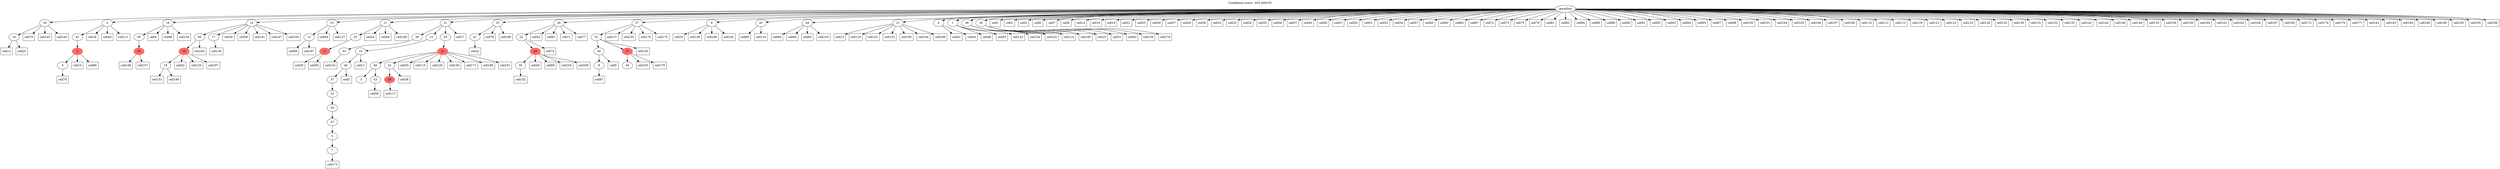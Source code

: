 digraph g {
	"54" -> "55";
	"55" [label="19"];
	"51" -> "52";
	"52" [label="9"];
	"50" -> "51";
	"51" [color=indianred1, style=filled, label="2"];
	"49" -> "50";
	"50" [label="42"];
	"47" -> "48";
	"48" [color=indianred1, style=filled, label="16"];
	"46" -> "47";
	"47" [label="39"];
	"43" -> "44";
	"44" [label="18"];
	"42" -> "43";
	"43" [color=indianred1, style=filled, label="10"];
	"41" -> "42";
	"42" [label="48"];
	"41" -> "45";
	"45" [label="17"];
	"39" -> "40";
	"40" [label="12"];
	"37" -> "38";
	"38" [color=indianred1, style=filled, label="11"];
	"36" -> "37";
	"37" [label="25"];
	"30" -> "31";
	"31" [label="33"];
	"28" -> "29";
	"29" [label="7"];
	"27" -> "28";
	"28" [label="5"];
	"26" -> "27";
	"27" [label="47"];
	"25" -> "26";
	"26" [label="50"];
	"24" -> "25";
	"25" [label="23"];
	"23" -> "24";
	"24" [label="37"];
	"22" -> "23";
	"23" [label="40"];
	"21" -> "22";
	"22" [label="14"];
	"18" -> "19";
	"19" [label="3"];
	"18" -> "20";
	"20" [label="43"];
	"16" -> "17";
	"17" [color=indianred1, style=filled, label="29"];
	"15" -> "16";
	"16" [label="24"];
	"15" -> "18";
	"18" [label="46"];
	"14" -> "15";
	"15" [color=indianred1, style=filled, label="31"];
	"13" -> "14";
	"14" [label="29"];
	"13" -> "21";
	"21" [label="13"];
	"13" -> "30";
	"30" [label="38"];
	"11" -> "12";
	"12" [label="41"];
	"9" -> "10";
	"10" [label="30"];
	"8" -> "9";
	"9" [color=indianred1, style=filled, label="28"];
	"7" -> "8";
	"8" [label="22"];
	"5" -> "6";
	"6" [label="8"];
	"3" -> "4";
	"4" [label="34"];
	"2" -> "3";
	"3" [color=indianred1, style=filled, label="27"];
	"2" -> "5";
	"5" [label="49"];
	"1" -> "2";
	"2" [label="32"];
	"0" -> "1";
	"1" [label="27"];
	"0" -> "7";
	"7" [label="28"];
	"0" -> "11";
	"11" [label="35"];
	"0" -> "13";
	"13" [label="31"];
	"0" -> "32";
	"32" [label="6"];
	"0" -> "33";
	"33" [label="45"];
	"0" -> "34";
	"34" [label="44"];
	"0" -> "35";
	"35" [label="21"];
	"0" -> "36";
	"36" [label="11"];
	"0" -> "39";
	"39" [label="15"];
	"0" -> "41";
	"41" [label="10"];
	"0" -> "46";
	"46" [label="16"];
	"0" -> "49";
	"49" [label="2"];
	"0" -> "53";
	"53" [label="4"];
	"0" -> "54";
	"54" [label="20"];
	"0" -> "56";
	"56" [label="1"];
	"0" -> "57";
	"57" [label="36"];
	"0" -> "58";
	"58" [label="26"];
	"0" [label="germline"];
	"0" -> "cell1";
	"cell1" [shape=box];
	"0" -> "cell2";
	"cell2" [shape=box];
	"0" -> "cell3";
	"cell3" [shape=box];
	"46" -> "cell4";
	"cell4" [shape=box];
	"23" -> "cell5";
	"cell5" [shape=box];
	"0" -> "cell6";
	"cell6" [shape=box];
	"0" -> "cell7";
	"cell7" [shape=box];
	"0" -> "cell8";
	"cell8" [shape=box];
	"5" -> "cell9";
	"cell9" [shape=box];
	"51" -> "cell10";
	"cell10" [shape=box];
	"22" -> "cell11";
	"cell11" [shape=box];
	"55" -> "cell12";
	"cell12" [shape=box];
	"35" -> "cell13";
	"cell13" [shape=box];
	"0" -> "cell14";
	"cell14" [shape=box];
	"58" -> "cell15";
	"cell15" [shape=box];
	"0" -> "cell16";
	"cell16" [shape=box];
	"13" -> "cell17";
	"cell17" [shape=box];
	"49" -> "cell18";
	"cell18" [shape=box];
	"0" -> "cell19";
	"cell19" [shape=box];
	"55" -> "cell20";
	"cell20" [shape=box];
	"0" -> "cell21";
	"cell21" [shape=box];
	"12" -> "cell22";
	"cell22" [shape=box];
	"0" -> "cell23";
	"cell23" [shape=box];
	"36" -> "cell24";
	"cell24" [shape=box];
	"32" -> "cell25";
	"cell25" [shape=box];
	"0" -> "cell26";
	"cell26" [shape=box];
	"0" -> "cell27";
	"cell27" [shape=box];
	"0" -> "cell28";
	"cell28" [shape=box];
	"38" -> "cell29";
	"cell29" [shape=box];
	"0" -> "cell30";
	"cell30" [shape=box];
	"58" -> "cell31";
	"cell31" [shape=box];
	"0" -> "cell32";
	"cell32" [shape=box];
	"0" -> "cell33";
	"cell33" [shape=box];
	"0" -> "cell34";
	"cell34" [shape=box];
	"0" -> "cell35";
	"cell35" [shape=box];
	"0" -> "cell36";
	"cell36" [shape=box];
	"0" -> "cell37";
	"cell37" [shape=box];
	"16" -> "cell38";
	"cell38" [shape=box];
	"41" -> "cell39";
	"cell39" [shape=box];
	"9" -> "cell40";
	"cell40" [shape=box];
	"53" -> "cell41";
	"cell41" [shape=box];
	"43" -> "cell42";
	"cell42" [shape=box];
	"0" -> "cell43";
	"cell43" [shape=box];
	"53" -> "cell44";
	"cell44" [shape=box];
	"0" -> "cell45";
	"cell45" [shape=box];
	"36" -> "cell46";
	"cell46" [shape=box];
	"0" -> "cell47";
	"cell47" [shape=box];
	"56" -> "cell48";
	"cell48" [shape=box];
	"49" -> "cell49";
	"cell49" [shape=box];
	"0" -> "cell50";
	"cell50" [shape=box];
	"0" -> "cell51";
	"cell51" [shape=box];
	"7" -> "cell52";
	"cell52" [shape=box];
	"0" -> "cell53";
	"cell53" [shape=box];
	"0" -> "cell54";
	"cell54" [shape=box];
	"15" -> "cell55";
	"cell55" [shape=box];
	"38" -> "cell56";
	"cell56" [shape=box];
	"0" -> "cell57";
	"cell57" [shape=box];
	"41" -> "cell58";
	"cell58" [shape=box];
	"20" -> "cell59";
	"cell59" [shape=box];
	"0" -> "cell60";
	"cell60" [shape=box];
	"7" -> "cell61";
	"cell61" [shape=box];
	"0" -> "cell62";
	"cell62" [shape=box];
	"58" -> "cell63";
	"cell63" [shape=box];
	"39" -> "cell64";
	"cell64" [shape=box];
	"0" -> "cell65";
	"cell65" [shape=box];
	"34" -> "cell66";
	"cell66" [shape=box];
	"0" -> "cell67";
	"cell67" [shape=box];
	"9" -> "cell68";
	"cell68" [shape=box];
	"34" -> "cell69";
	"cell69" [shape=box];
	"52" -> "cell70";
	"cell70" [shape=box];
	"7" -> "cell71";
	"cell71" [shape=box];
	"0" -> "cell72";
	"cell72" [shape=box];
	"0" -> "cell73";
	"cell73" [shape=box];
	"8" -> "cell74";
	"cell74" [shape=box];
	"0" -> "cell75";
	"cell75" [shape=box];
	"0" -> "cell76";
	"cell76" [shape=box];
	"7" -> "cell77";
	"cell77" [shape=box];
	"11" -> "cell78";
	"cell78" [shape=box];
	"54" -> "cell79";
	"cell79" [shape=box];
	"33" -> "cell80";
	"cell80" [shape=box];
	"0" -> "cell81";
	"cell81" [shape=box];
	"0" -> "cell82";
	"cell82" [shape=box];
	"56" -> "cell83";
	"cell83" [shape=box];
	"0" -> "cell84";
	"cell84" [shape=box];
	"34" -> "cell85";
	"cell85" [shape=box];
	"51" -> "cell86";
	"cell86" [shape=box];
	"6" -> "cell87";
	"cell87" [shape=box];
	"0" -> "cell88";
	"cell88" [shape=box];
	"0" -> "cell89";
	"cell89" [shape=box];
	"0" -> "cell90";
	"cell90" [shape=box];
	"0" -> "cell91";
	"cell91" [shape=box];
	"0" -> "cell92";
	"cell92" [shape=box];
	"0" -> "cell93";
	"cell93" [shape=box];
	"0" -> "cell94";
	"cell94" [shape=box];
	"0" -> "cell95";
	"cell95" [shape=box];
	"46" -> "cell96";
	"cell96" [shape=box];
	"0" -> "cell97";
	"cell97" [shape=box];
	"0" -> "cell98";
	"cell98" [shape=box];
	"40" -> "cell99";
	"cell99" [shape=box];
	"0" -> "cell100";
	"cell100" [shape=box];
	"0" -> "cell101";
	"cell101" [shape=box];
	"57" -> "cell102";
	"cell102" [shape=box];
	"34" -> "cell103";
	"cell103" [shape=box];
	"0" -> "cell104";
	"cell104" [shape=box];
	"0" -> "cell105";
	"cell105" [shape=box];
	"0" -> "cell106";
	"cell106" [shape=box];
	"0" -> "cell107";
	"cell107" [shape=box];
	"36" -> "cell108";
	"cell108" [shape=box];
	"0" -> "cell109";
	"cell109" [shape=box];
	"0" -> "cell110";
	"cell110" [shape=box];
	"49" -> "cell111";
	"cell111" [shape=box];
	"0" -> "cell112";
	"cell112" [shape=box];
	"0" -> "cell113";
	"cell113" [shape=box];
	"57" -> "cell114";
	"cell114" [shape=box];
	"15" -> "cell115";
	"cell115" [shape=box];
	"33" -> "cell116";
	"cell116" [shape=box];
	"17" -> "cell117";
	"cell117" [shape=box];
	"35" -> "cell118";
	"cell118" [shape=box];
	"0" -> "cell119";
	"cell119" [shape=box];
	"43" -> "cell120";
	"cell120" [shape=box];
	"0" -> "cell121";
	"cell121" [shape=box];
	"0" -> "cell122";
	"cell122" [shape=box];
	"35" -> "cell123";
	"cell123" [shape=box];
	"56" -> "cell124";
	"cell124" [shape=box];
	"0" -> "cell125";
	"cell125" [shape=box];
	"15" -> "cell126";
	"cell126" [shape=box];
	"39" -> "cell127";
	"cell127" [shape=box];
	"0" -> "cell128";
	"cell128" [shape=box];
	"0" -> "cell129";
	"cell129" [shape=box];
	"0" -> "cell130";
	"cell130" [shape=box];
	"0" -> "cell131";
	"cell131" [shape=box];
	"0" -> "cell132";
	"cell132" [shape=box];
	"35" -> "cell133";
	"cell133" [shape=box];
	"46" -> "cell134";
	"cell134" [shape=box];
	"0" -> "cell135";
	"cell135" [shape=box];
	"45" -> "cell136";
	"cell136" [shape=box];
	"1" -> "cell137";
	"cell137" [shape=box];
	"32" -> "cell138";
	"cell138" [shape=box];
	"58" -> "cell139";
	"cell139" [shape=box];
	"15" -> "cell140";
	"cell140" [shape=box];
	"41" -> "cell141";
	"cell141" [shape=box];
	"0" -> "cell142";
	"cell142" [shape=box];
	"31" -> "cell143";
	"cell143" [shape=box];
	"0" -> "cell144";
	"cell144" [shape=box];
	"54" -> "cell145";
	"cell145" [shape=box];
	"0" -> "cell146";
	"cell146" [shape=box];
	"41" -> "cell147";
	"cell147" [shape=box];
	"48" -> "cell148";
	"cell148" [shape=box];
	"0" -> "cell149";
	"cell149" [shape=box];
	"2" -> "cell150";
	"cell150" [shape=box];
	"44" -> "cell151";
	"cell151" [shape=box];
	"10" -> "cell152";
	"cell152" [shape=box];
	"0" -> "cell153";
	"cell153" [shape=box];
	"56" -> "cell154";
	"cell154" [shape=box];
	"1" -> "cell155";
	"cell155" [shape=box];
	"0" -> "cell156";
	"cell156" [shape=box];
	"48" -> "cell157";
	"cell157" [shape=box];
	"0" -> "cell158";
	"cell158" [shape=box];
	"41" -> "cell159";
	"cell159" [shape=box];
	"0" -> "cell160";
	"cell160" [shape=box];
	"0" -> "cell161";
	"cell161" [shape=box];
	"0" -> "cell162";
	"cell162" [shape=box];
	"42" -> "cell163";
	"cell163" [shape=box];
	"9" -> "cell164";
	"cell164" [shape=box];
	"3" -> "cell165";
	"cell165" [shape=box];
	"0" -> "cell166";
	"cell166" [shape=box];
	"0" -> "cell167";
	"cell167" [shape=box];
	"32" -> "cell168";
	"cell168" [shape=box];
	"0" -> "cell169";
	"cell169" [shape=box];
	"1" -> "cell170";
	"cell170" [shape=box];
	"15" -> "cell171";
	"cell171" [shape=box];
	"0" -> "cell172";
	"cell172" [shape=box];
	"29" -> "cell173";
	"cell173" [shape=box];
	"0" -> "cell174";
	"cell174" [shape=box];
	"1" -> "cell175";
	"cell175" [shape=box];
	"0" -> "cell176";
	"cell176" [shape=box];
	"0" -> "cell177";
	"cell177" [shape=box];
	"58" -> "cell178";
	"cell178" [shape=box];
	"3" -> "cell179";
	"cell179" [shape=box];
	"35" -> "cell180";
	"cell180" [shape=box];
	"0" -> "cell181";
	"cell181" [shape=box];
	"54" -> "cell182";
	"cell182" [shape=box];
	"0" -> "cell183";
	"cell183" [shape=box];
	"0" -> "cell184";
	"cell184" [shape=box];
	"57" -> "cell185";
	"cell185" [shape=box];
	"0" -> "cell186";
	"cell186" [shape=box];
	"40" -> "cell187";
	"cell187" [shape=box];
	"15" -> "cell188";
	"cell188" [shape=box];
	"44" -> "cell189";
	"cell189" [shape=box];
	"0" -> "cell190";
	"cell190" [shape=box];
	"15" -> "cell191";
	"cell191" [shape=box];
	"32" -> "cell192";
	"cell192" [shape=box];
	"0" -> "cell193";
	"cell193" [shape=box];
	"35" -> "cell194";
	"cell194" [shape=box];
	"0" -> "cell195";
	"cell195" [shape=box];
	"0" -> "cell196";
	"cell196" [shape=box];
	"43" -> "cell197";
	"cell197" [shape=box];
	"11" -> "cell198";
	"cell198" [shape=box];
	"35" -> "cell199";
	"cell199" [shape=box];
	"9" -> "cell200";
	"cell200" [shape=box];
	labelloc="t";
	label="Confidence score: -452.409155";
}
